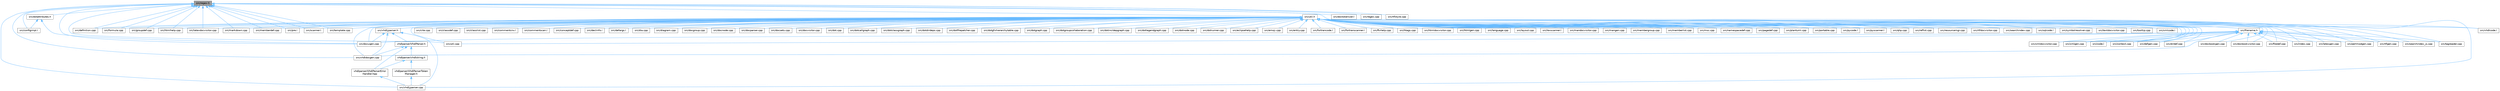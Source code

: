 digraph "src/regex.h"
{
 // INTERACTIVE_SVG=YES
 // LATEX_PDF_SIZE
  bgcolor="transparent";
  edge [fontname=Helvetica,fontsize=10,labelfontname=Helvetica,labelfontsize=10];
  node [fontname=Helvetica,fontsize=10,shape=box,height=0.2,width=0.4];
  Node1 [label="src/regex.h",height=0.2,width=0.4,color="gray40", fillcolor="grey60", style="filled", fontcolor="black",tooltip=" "];
  Node1 -> Node2 [dir="back",color="steelblue1",style="solid"];
  Node2 [label="src/configimpl.l",height=0.2,width=0.4,color="grey40", fillcolor="white", style="filled",URL="$d9/de3/configimpl_8l.html",tooltip=" "];
  Node1 -> Node3 [dir="back",color="steelblue1",style="solid"];
  Node3 [label="src/definition.cpp",height=0.2,width=0.4,color="grey40", fillcolor="white", style="filled",URL="$d3/dea/definition_8cpp.html",tooltip=" "];
  Node1 -> Node4 [dir="back",color="steelblue1",style="solid"];
  Node4 [label="src/doctokenizer.l",height=0.2,width=0.4,color="grey40", fillcolor="white", style="filled",URL="$d1/d39/doctokenizer_8l.html",tooltip=" "];
  Node1 -> Node5 [dir="back",color="steelblue1",style="solid"];
  Node5 [label="src/dotattributes.h",height=0.2,width=0.4,color="grey40", fillcolor="white", style="filled",URL="$d6/dfc/dotattributes_8h.html",tooltip=" "];
  Node5 -> Node2 [dir="back",color="steelblue1",style="solid"];
  Node5 -> Node6 [dir="back",color="steelblue1",style="solid"];
  Node6 [label="src/doxygen.cpp",height=0.2,width=0.4,color="grey40", fillcolor="white", style="filled",URL="$dc/d98/doxygen_8cpp.html",tooltip=" "];
  Node1 -> Node6 [dir="back",color="steelblue1",style="solid"];
  Node1 -> Node7 [dir="back",color="steelblue1",style="solid"];
  Node7 [label="src/formula.cpp",height=0.2,width=0.4,color="grey40", fillcolor="white", style="filled",URL="$d7/d5b/formula_8cpp.html",tooltip=" "];
  Node1 -> Node8 [dir="back",color="steelblue1",style="solid"];
  Node8 [label="src/groupdef.cpp",height=0.2,width=0.4,color="grey40", fillcolor="white", style="filled",URL="$d6/d42/groupdef_8cpp.html",tooltip=" "];
  Node1 -> Node9 [dir="back",color="steelblue1",style="solid"];
  Node9 [label="src/htmlhelp.cpp",height=0.2,width=0.4,color="grey40", fillcolor="white", style="filled",URL="$d3/d4b/htmlhelp_8cpp.html",tooltip=" "];
  Node1 -> Node10 [dir="back",color="steelblue1",style="solid"];
  Node10 [label="src/latexdocvisitor.cpp",height=0.2,width=0.4,color="grey40", fillcolor="white", style="filled",URL="$d1/d4e/latexdocvisitor_8cpp.html",tooltip=" "];
  Node1 -> Node11 [dir="back",color="steelblue1",style="solid"];
  Node11 [label="src/markdown.cpp",height=0.2,width=0.4,color="grey40", fillcolor="white", style="filled",URL="$de/d04/markdown_8cpp.html",tooltip=" "];
  Node1 -> Node12 [dir="back",color="steelblue1",style="solid"];
  Node12 [label="src/memberdef.cpp",height=0.2,width=0.4,color="grey40", fillcolor="white", style="filled",URL="$d0/d72/memberdef_8cpp.html",tooltip=" "];
  Node1 -> Node13 [dir="back",color="steelblue1",style="solid"];
  Node13 [label="src/pre.l",height=0.2,width=0.4,color="grey40", fillcolor="white", style="filled",URL="$d0/da7/pre_8l.html",tooltip=" "];
  Node1 -> Node14 [dir="back",color="steelblue1",style="solid"];
  Node14 [label="src/regex.cpp",height=0.2,width=0.4,color="grey40", fillcolor="white", style="filled",URL="$d6/d85/regex_8cpp.html",tooltip=" "];
  Node1 -> Node15 [dir="back",color="steelblue1",style="solid"];
  Node15 [label="src/rtfstyle.cpp",height=0.2,width=0.4,color="grey40", fillcolor="white", style="filled",URL="$de/d5c/rtfstyle_8cpp.html",tooltip=" "];
  Node1 -> Node16 [dir="back",color="steelblue1",style="solid"];
  Node16 [label="src/scanner.l",height=0.2,width=0.4,color="grey40", fillcolor="white", style="filled",URL="$da/d11/scanner_8l.html",tooltip=" "];
  Node1 -> Node17 [dir="back",color="steelblue1",style="solid"];
  Node17 [label="src/template.cpp",height=0.2,width=0.4,color="grey40", fillcolor="white", style="filled",URL="$df/d54/template_8cpp.html",tooltip=" "];
  Node1 -> Node18 [dir="back",color="steelblue1",style="solid"];
  Node18 [label="src/util.cpp",height=0.2,width=0.4,color="grey40", fillcolor="white", style="filled",URL="$df/d2d/util_8cpp.html",tooltip=" "];
  Node1 -> Node19 [dir="back",color="steelblue1",style="solid"];
  Node19 [label="src/util.h",height=0.2,width=0.4,color="grey40", fillcolor="white", style="filled",URL="$d8/d3c/util_8h.html",tooltip="A bunch of utility functions."];
  Node19 -> Node20 [dir="back",color="steelblue1",style="solid"];
  Node20 [label="src/cite.cpp",height=0.2,width=0.4,color="grey40", fillcolor="white", style="filled",URL="$d5/d0b/cite_8cpp.html",tooltip=" "];
  Node19 -> Node21 [dir="back",color="steelblue1",style="solid"];
  Node21 [label="src/classdef.cpp",height=0.2,width=0.4,color="grey40", fillcolor="white", style="filled",URL="$de/d89/classdef_8cpp.html",tooltip=" "];
  Node19 -> Node22 [dir="back",color="steelblue1",style="solid"];
  Node22 [label="src/classlist.cpp",height=0.2,width=0.4,color="grey40", fillcolor="white", style="filled",URL="$d6/d10/classlist_8cpp.html",tooltip=" "];
  Node19 -> Node23 [dir="back",color="steelblue1",style="solid"];
  Node23 [label="src/code.l",height=0.2,width=0.4,color="grey40", fillcolor="white", style="filled",URL="$da/d1f/code_8l.html",tooltip=" "];
  Node19 -> Node24 [dir="back",color="steelblue1",style="solid"];
  Node24 [label="src/commentcnv.l",height=0.2,width=0.4,color="grey40", fillcolor="white", style="filled",URL="$d0/d47/commentcnv_8l.html",tooltip=" "];
  Node19 -> Node25 [dir="back",color="steelblue1",style="solid"];
  Node25 [label="src/commentscan.l",height=0.2,width=0.4,color="grey40", fillcolor="white", style="filled",URL="$d7/d5f/commentscan_8l.html",tooltip=" "];
  Node19 -> Node26 [dir="back",color="steelblue1",style="solid"];
  Node26 [label="src/conceptdef.cpp",height=0.2,width=0.4,color="grey40", fillcolor="white", style="filled",URL="$d8/d0a/conceptdef_8cpp.html",tooltip=" "];
  Node19 -> Node27 [dir="back",color="steelblue1",style="solid"];
  Node27 [label="src/context.cpp",height=0.2,width=0.4,color="grey40", fillcolor="white", style="filled",URL="$db/d12/context_8cpp.html",tooltip=" "];
  Node19 -> Node28 [dir="back",color="steelblue1",style="solid"];
  Node28 [label="src/declinfo.l",height=0.2,width=0.4,color="grey40", fillcolor="white", style="filled",URL="$d8/d0f/declinfo_8l.html",tooltip=" "];
  Node19 -> Node29 [dir="back",color="steelblue1",style="solid"];
  Node29 [label="src/defargs.l",height=0.2,width=0.4,color="grey40", fillcolor="white", style="filled",URL="$de/df3/defargs_8l.html",tooltip=" "];
  Node19 -> Node30 [dir="back",color="steelblue1",style="solid"];
  Node30 [label="src/defgen.cpp",height=0.2,width=0.4,color="grey40", fillcolor="white", style="filled",URL="$d3/d17/defgen_8cpp.html",tooltip=" "];
  Node19 -> Node3 [dir="back",color="steelblue1",style="solid"];
  Node19 -> Node31 [dir="back",color="steelblue1",style="solid"];
  Node31 [label="src/dia.cpp",height=0.2,width=0.4,color="grey40", fillcolor="white", style="filled",URL="$d1/df5/dia_8cpp.html",tooltip=" "];
  Node19 -> Node32 [dir="back",color="steelblue1",style="solid"];
  Node32 [label="src/diagram.cpp",height=0.2,width=0.4,color="grey40", fillcolor="white", style="filled",URL="$da/d0d/diagram_8cpp.html",tooltip=" "];
  Node19 -> Node33 [dir="back",color="steelblue1",style="solid"];
  Node33 [label="src/dirdef.cpp",height=0.2,width=0.4,color="grey40", fillcolor="white", style="filled",URL="$d8/d52/dirdef_8cpp.html",tooltip=" "];
  Node19 -> Node34 [dir="back",color="steelblue1",style="solid"];
  Node34 [label="src/docbookgen.cpp",height=0.2,width=0.4,color="grey40", fillcolor="white", style="filled",URL="$d8/d29/docbookgen_8cpp.html",tooltip=" "];
  Node19 -> Node35 [dir="back",color="steelblue1",style="solid"];
  Node35 [label="src/docbookvisitor.cpp",height=0.2,width=0.4,color="grey40", fillcolor="white", style="filled",URL="$dc/d05/docbookvisitor_8cpp.html",tooltip=" "];
  Node19 -> Node36 [dir="back",color="steelblue1",style="solid"];
  Node36 [label="src/docgroup.cpp",height=0.2,width=0.4,color="grey40", fillcolor="white", style="filled",URL="$d3/d36/docgroup_8cpp.html",tooltip=" "];
  Node19 -> Node37 [dir="back",color="steelblue1",style="solid"];
  Node37 [label="src/docnode.cpp",height=0.2,width=0.4,color="grey40", fillcolor="white", style="filled",URL="$d0/d2b/docnode_8cpp.html",tooltip=" "];
  Node19 -> Node38 [dir="back",color="steelblue1",style="solid"];
  Node38 [label="src/docparser.cpp",height=0.2,width=0.4,color="grey40", fillcolor="white", style="filled",URL="$da/d17/docparser_8cpp.html",tooltip=" "];
  Node19 -> Node39 [dir="back",color="steelblue1",style="solid"];
  Node39 [label="src/docsets.cpp",height=0.2,width=0.4,color="grey40", fillcolor="white", style="filled",URL="$d7/d8f/docsets_8cpp.html",tooltip=" "];
  Node19 -> Node40 [dir="back",color="steelblue1",style="solid"];
  Node40 [label="src/docvisitor.cpp",height=0.2,width=0.4,color="grey40", fillcolor="white", style="filled",URL="$da/d39/docvisitor_8cpp.html",tooltip=" "];
  Node19 -> Node41 [dir="back",color="steelblue1",style="solid"];
  Node41 [label="src/dot.cpp",height=0.2,width=0.4,color="grey40", fillcolor="white", style="filled",URL="$de/daa/dot_8cpp.html",tooltip=" "];
  Node19 -> Node42 [dir="back",color="steelblue1",style="solid"];
  Node42 [label="src/dotcallgraph.cpp",height=0.2,width=0.4,color="grey40", fillcolor="white", style="filled",URL="$d4/dd5/dotcallgraph_8cpp.html",tooltip=" "];
  Node19 -> Node43 [dir="back",color="steelblue1",style="solid"];
  Node43 [label="src/dotclassgraph.cpp",height=0.2,width=0.4,color="grey40", fillcolor="white", style="filled",URL="$d4/dcd/dotclassgraph_8cpp.html",tooltip=" "];
  Node19 -> Node44 [dir="back",color="steelblue1",style="solid"];
  Node44 [label="src/dotdirdeps.cpp",height=0.2,width=0.4,color="grey40", fillcolor="white", style="filled",URL="$da/d45/dotdirdeps_8cpp.html",tooltip=" "];
  Node19 -> Node45 [dir="back",color="steelblue1",style="solid"];
  Node45 [label="src/dotfilepatcher.cpp",height=0.2,width=0.4,color="grey40", fillcolor="white", style="filled",URL="$d9/d92/dotfilepatcher_8cpp.html",tooltip=" "];
  Node19 -> Node46 [dir="back",color="steelblue1",style="solid"];
  Node46 [label="src/dotgfxhierarchytable.cpp",height=0.2,width=0.4,color="grey40", fillcolor="white", style="filled",URL="$d4/d09/dotgfxhierarchytable_8cpp.html",tooltip=" "];
  Node19 -> Node47 [dir="back",color="steelblue1",style="solid"];
  Node47 [label="src/dotgraph.cpp",height=0.2,width=0.4,color="grey40", fillcolor="white", style="filled",URL="$de/d45/dotgraph_8cpp.html",tooltip=" "];
  Node19 -> Node48 [dir="back",color="steelblue1",style="solid"];
  Node48 [label="src/dotgroupcollaboration.cpp",height=0.2,width=0.4,color="grey40", fillcolor="white", style="filled",URL="$d1/d86/dotgroupcollaboration_8cpp.html",tooltip=" "];
  Node19 -> Node49 [dir="back",color="steelblue1",style="solid"];
  Node49 [label="src/dotincldepgraph.cpp",height=0.2,width=0.4,color="grey40", fillcolor="white", style="filled",URL="$da/d57/dotincldepgraph_8cpp.html",tooltip=" "];
  Node19 -> Node50 [dir="back",color="steelblue1",style="solid"];
  Node50 [label="src/dotlegendgraph.cpp",height=0.2,width=0.4,color="grey40", fillcolor="white", style="filled",URL="$d4/d33/dotlegendgraph_8cpp.html",tooltip=" "];
  Node19 -> Node51 [dir="back",color="steelblue1",style="solid"];
  Node51 [label="src/dotnode.cpp",height=0.2,width=0.4,color="grey40", fillcolor="white", style="filled",URL="$df/d58/dotnode_8cpp.html",tooltip=" "];
  Node19 -> Node52 [dir="back",color="steelblue1",style="solid"];
  Node52 [label="src/dotrunner.cpp",height=0.2,width=0.4,color="grey40", fillcolor="white", style="filled",URL="$d1/dfe/dotrunner_8cpp.html",tooltip=" "];
  Node19 -> Node6 [dir="back",color="steelblue1",style="solid"];
  Node19 -> Node53 [dir="back",color="steelblue1",style="solid"];
  Node53 [label="src/eclipsehelp.cpp",height=0.2,width=0.4,color="grey40", fillcolor="white", style="filled",URL="$d8/d56/eclipsehelp_8cpp.html",tooltip=" "];
  Node19 -> Node54 [dir="back",color="steelblue1",style="solid"];
  Node54 [label="src/emoji.cpp",height=0.2,width=0.4,color="grey40", fillcolor="white", style="filled",URL="$d2/d38/emoji_8cpp.html",tooltip=" "];
  Node19 -> Node55 [dir="back",color="steelblue1",style="solid"];
  Node55 [label="src/entry.cpp",height=0.2,width=0.4,color="grey40", fillcolor="white", style="filled",URL="$d2/dd2/entry_8cpp.html",tooltip=" "];
  Node19 -> Node56 [dir="back",color="steelblue1",style="solid"];
  Node56 [label="src/filedef.cpp",height=0.2,width=0.4,color="grey40", fillcolor="white", style="filled",URL="$d6/ddc/filedef_8cpp.html",tooltip=" "];
  Node19 -> Node57 [dir="back",color="steelblue1",style="solid"];
  Node57 [label="src/filename.h",height=0.2,width=0.4,color="grey40", fillcolor="white", style="filled",URL="$dc/dd6/filename_8h.html",tooltip=" "];
  Node57 -> Node23 [dir="back",color="steelblue1",style="solid"];
  Node57 -> Node27 [dir="back",color="steelblue1",style="solid"];
  Node57 -> Node30 [dir="back",color="steelblue1",style="solid"];
  Node57 -> Node33 [dir="back",color="steelblue1",style="solid"];
  Node57 -> Node34 [dir="back",color="steelblue1",style="solid"];
  Node57 -> Node35 [dir="back",color="steelblue1",style="solid"];
  Node57 -> Node6 [dir="back",color="steelblue1",style="solid"];
  Node57 -> Node56 [dir="back",color="steelblue1",style="solid"];
  Node57 -> Node58 [dir="back",color="steelblue1",style="solid"];
  Node58 [label="src/index.cpp",height=0.2,width=0.4,color="grey40", fillcolor="white", style="filled",URL="$db/d14/index_8cpp.html",tooltip="This file contains functions for the various index pages."];
  Node57 -> Node59 [dir="back",color="steelblue1",style="solid"];
  Node59 [label="src/latexgen.cpp",height=0.2,width=0.4,color="grey40", fillcolor="white", style="filled",URL="$d4/d42/latexgen_8cpp.html",tooltip=" "];
  Node57 -> Node60 [dir="back",color="steelblue1",style="solid"];
  Node60 [label="src/perlmodgen.cpp",height=0.2,width=0.4,color="grey40", fillcolor="white", style="filled",URL="$de/dd0/perlmodgen_8cpp.html",tooltip=" "];
  Node57 -> Node61 [dir="back",color="steelblue1",style="solid"];
  Node61 [label="src/rtfgen.cpp",height=0.2,width=0.4,color="grey40", fillcolor="white", style="filled",URL="$d0/d9c/rtfgen_8cpp.html",tooltip=" "];
  Node57 -> Node62 [dir="back",color="steelblue1",style="solid"];
  Node62 [label="src/searchindex_js.cpp",height=0.2,width=0.4,color="grey40", fillcolor="white", style="filled",URL="$d9/d2f/searchindex__js_8cpp.html",tooltip=" "];
  Node57 -> Node63 [dir="back",color="steelblue1",style="solid"];
  Node63 [label="src/tagreader.cpp",height=0.2,width=0.4,color="grey40", fillcolor="white", style="filled",URL="$d4/d7b/tagreader_8cpp.html",tooltip=" "];
  Node57 -> Node18 [dir="back",color="steelblue1",style="solid"];
  Node57 -> Node64 [dir="back",color="steelblue1",style="solid"];
  Node64 [label="src/vhdldocgen.cpp",height=0.2,width=0.4,color="grey40", fillcolor="white", style="filled",URL="$de/dea/vhdldocgen_8cpp.html",tooltip=" "];
  Node57 -> Node65 [dir="back",color="steelblue1",style="solid"];
  Node65 [label="src/xmldocvisitor.cpp",height=0.2,width=0.4,color="grey40", fillcolor="white", style="filled",URL="$dd/db6/xmldocvisitor_8cpp.html",tooltip=" "];
  Node57 -> Node66 [dir="back",color="steelblue1",style="solid"];
  Node66 [label="src/xmlgen.cpp",height=0.2,width=0.4,color="grey40", fillcolor="white", style="filled",URL="$d0/dc3/xmlgen_8cpp.html",tooltip=" "];
  Node19 -> Node7 [dir="back",color="steelblue1",style="solid"];
  Node19 -> Node67 [dir="back",color="steelblue1",style="solid"];
  Node67 [label="src/fortrancode.l",height=0.2,width=0.4,color="grey40", fillcolor="white", style="filled",URL="$d9/d5b/fortrancode_8l.html",tooltip=" "];
  Node19 -> Node68 [dir="back",color="steelblue1",style="solid"];
  Node68 [label="src/fortranscanner.l",height=0.2,width=0.4,color="grey40", fillcolor="white", style="filled",URL="$dd/d00/fortranscanner_8l.html",tooltip=" "];
  Node19 -> Node69 [dir="back",color="steelblue1",style="solid"];
  Node69 [label="src/ftvhelp.cpp",height=0.2,width=0.4,color="grey40", fillcolor="white", style="filled",URL="$db/d41/ftvhelp_8cpp.html",tooltip=" "];
  Node19 -> Node8 [dir="back",color="steelblue1",style="solid"];
  Node19 -> Node70 [dir="back",color="steelblue1",style="solid"];
  Node70 [label="src/htags.cpp",height=0.2,width=0.4,color="grey40", fillcolor="white", style="filled",URL="$d9/db7/htags_8cpp.html",tooltip=" "];
  Node19 -> Node71 [dir="back",color="steelblue1",style="solid"];
  Node71 [label="src/htmldocvisitor.cpp",height=0.2,width=0.4,color="grey40", fillcolor="white", style="filled",URL="$da/db0/htmldocvisitor_8cpp.html",tooltip=" "];
  Node19 -> Node72 [dir="back",color="steelblue1",style="solid"];
  Node72 [label="src/htmlgen.cpp",height=0.2,width=0.4,color="grey40", fillcolor="white", style="filled",URL="$d8/d6e/htmlgen_8cpp.html",tooltip=" "];
  Node19 -> Node9 [dir="back",color="steelblue1",style="solid"];
  Node19 -> Node58 [dir="back",color="steelblue1",style="solid"];
  Node19 -> Node73 [dir="back",color="steelblue1",style="solid"];
  Node73 [label="src/language.cpp",height=0.2,width=0.4,color="grey40", fillcolor="white", style="filled",URL="$d2/d48/language_8cpp.html",tooltip=" "];
  Node19 -> Node10 [dir="back",color="steelblue1",style="solid"];
  Node19 -> Node59 [dir="back",color="steelblue1",style="solid"];
  Node19 -> Node74 [dir="back",color="steelblue1",style="solid"];
  Node74 [label="src/layout.cpp",height=0.2,width=0.4,color="grey40", fillcolor="white", style="filled",URL="$db/d16/layout_8cpp.html",tooltip=" "];
  Node19 -> Node75 [dir="back",color="steelblue1",style="solid"];
  Node75 [label="src/lexscanner.l",height=0.2,width=0.4,color="grey40", fillcolor="white", style="filled",URL="$d4/d7d/lexscanner_8l.html",tooltip=" "];
  Node19 -> Node76 [dir="back",color="steelblue1",style="solid"];
  Node76 [label="src/mandocvisitor.cpp",height=0.2,width=0.4,color="grey40", fillcolor="white", style="filled",URL="$d8/dde/mandocvisitor_8cpp.html",tooltip=" "];
  Node19 -> Node77 [dir="back",color="steelblue1",style="solid"];
  Node77 [label="src/mangen.cpp",height=0.2,width=0.4,color="grey40", fillcolor="white", style="filled",URL="$d7/de7/mangen_8cpp.html",tooltip=" "];
  Node19 -> Node11 [dir="back",color="steelblue1",style="solid"];
  Node19 -> Node12 [dir="back",color="steelblue1",style="solid"];
  Node19 -> Node78 [dir="back",color="steelblue1",style="solid"];
  Node78 [label="src/membergroup.cpp",height=0.2,width=0.4,color="grey40", fillcolor="white", style="filled",URL="$d6/d18/membergroup_8cpp.html",tooltip=" "];
  Node19 -> Node79 [dir="back",color="steelblue1",style="solid"];
  Node79 [label="src/memberlist.cpp",height=0.2,width=0.4,color="grey40", fillcolor="white", style="filled",URL="$d0/d14/memberlist_8cpp.html",tooltip=" "];
  Node19 -> Node80 [dir="back",color="steelblue1",style="solid"];
  Node80 [label="src/msc.cpp",height=0.2,width=0.4,color="grey40", fillcolor="white", style="filled",URL="$db/d33/msc_8cpp.html",tooltip=" "];
  Node19 -> Node81 [dir="back",color="steelblue1",style="solid"];
  Node81 [label="src/namespacedef.cpp",height=0.2,width=0.4,color="grey40", fillcolor="white", style="filled",URL="$d7/d1c/namespacedef_8cpp.html",tooltip=" "];
  Node19 -> Node82 [dir="back",color="steelblue1",style="solid"];
  Node82 [label="src/pagedef.cpp",height=0.2,width=0.4,color="grey40", fillcolor="white", style="filled",URL="$d9/db4/pagedef_8cpp.html",tooltip=" "];
  Node19 -> Node60 [dir="back",color="steelblue1",style="solid"];
  Node19 -> Node83 [dir="back",color="steelblue1",style="solid"];
  Node83 [label="src/plantuml.cpp",height=0.2,width=0.4,color="grey40", fillcolor="white", style="filled",URL="$d7/d5b/plantuml_8cpp.html",tooltip=" "];
  Node19 -> Node84 [dir="back",color="steelblue1",style="solid"];
  Node84 [label="src/portable.cpp",height=0.2,width=0.4,color="grey40", fillcolor="white", style="filled",URL="$d0/d1c/portable_8cpp.html",tooltip=" "];
  Node19 -> Node13 [dir="back",color="steelblue1",style="solid"];
  Node19 -> Node85 [dir="back",color="steelblue1",style="solid"];
  Node85 [label="src/pycode.l",height=0.2,width=0.4,color="grey40", fillcolor="white", style="filled",URL="$d3/ded/pycode_8l.html",tooltip=" "];
  Node19 -> Node86 [dir="back",color="steelblue1",style="solid"];
  Node86 [label="src/pyscanner.l",height=0.2,width=0.4,color="grey40", fillcolor="white", style="filled",URL="$de/d2b/pyscanner_8l.html",tooltip=" "];
  Node19 -> Node87 [dir="back",color="steelblue1",style="solid"];
  Node87 [label="src/qhp.cpp",height=0.2,width=0.4,color="grey40", fillcolor="white", style="filled",URL="$d9/d45/qhp_8cpp.html",tooltip=" "];
  Node19 -> Node88 [dir="back",color="steelblue1",style="solid"];
  Node88 [label="src/reflist.cpp",height=0.2,width=0.4,color="grey40", fillcolor="white", style="filled",URL="$d4/d09/reflist_8cpp.html",tooltip=" "];
  Node19 -> Node89 [dir="back",color="steelblue1",style="solid"];
  Node89 [label="src/resourcemgr.cpp",height=0.2,width=0.4,color="grey40", fillcolor="white", style="filled",URL="$d6/dde/resourcemgr_8cpp.html",tooltip=" "];
  Node19 -> Node90 [dir="back",color="steelblue1",style="solid"];
  Node90 [label="src/rtfdocvisitor.cpp",height=0.2,width=0.4,color="grey40", fillcolor="white", style="filled",URL="$de/d9a/rtfdocvisitor_8cpp.html",tooltip=" "];
  Node19 -> Node61 [dir="back",color="steelblue1",style="solid"];
  Node19 -> Node16 [dir="back",color="steelblue1",style="solid"];
  Node19 -> Node91 [dir="back",color="steelblue1",style="solid"];
  Node91 [label="src/searchindex.cpp",height=0.2,width=0.4,color="grey40", fillcolor="white", style="filled",URL="$d7/d79/searchindex_8cpp.html",tooltip=" "];
  Node19 -> Node62 [dir="back",color="steelblue1",style="solid"];
  Node19 -> Node92 [dir="back",color="steelblue1",style="solid"];
  Node92 [label="src/sqlcode.l",height=0.2,width=0.4,color="grey40", fillcolor="white", style="filled",URL="$d2/dda/sqlcode_8l.html",tooltip=" "];
  Node19 -> Node93 [dir="back",color="steelblue1",style="solid"];
  Node93 [label="src/symbolresolver.cpp",height=0.2,width=0.4,color="grey40", fillcolor="white", style="filled",URL="$d2/d99/symbolresolver_8cpp.html",tooltip=" "];
  Node19 -> Node63 [dir="back",color="steelblue1",style="solid"];
  Node19 -> Node17 [dir="back",color="steelblue1",style="solid"];
  Node19 -> Node94 [dir="back",color="steelblue1",style="solid"];
  Node94 [label="src/textdocvisitor.cpp",height=0.2,width=0.4,color="grey40", fillcolor="white", style="filled",URL="$d3/da6/textdocvisitor_8cpp.html",tooltip=" "];
  Node19 -> Node95 [dir="back",color="steelblue1",style="solid"];
  Node95 [label="src/tooltip.cpp",height=0.2,width=0.4,color="grey40", fillcolor="white", style="filled",URL="$d7/d56/tooltip_8cpp.html",tooltip=" "];
  Node19 -> Node18 [dir="back",color="steelblue1",style="solid"];
  Node19 -> Node96 [dir="back",color="steelblue1",style="solid"];
  Node96 [label="src/vhdlcode.l",height=0.2,width=0.4,color="grey40", fillcolor="white", style="filled",URL="$d5/d6a/vhdlcode_8l.html",tooltip=" "];
  Node19 -> Node64 [dir="back",color="steelblue1",style="solid"];
  Node19 -> Node97 [dir="back",color="steelblue1",style="solid"];
  Node97 [label="src/vhdljjparser.cpp",height=0.2,width=0.4,color="grey40", fillcolor="white", style="filled",URL="$d1/d86/vhdljjparser_8cpp.html",tooltip=" "];
  Node19 -> Node98 [dir="back",color="steelblue1",style="solid"];
  Node98 [label="src/vhdljjparser.h",height=0.2,width=0.4,color="grey40", fillcolor="white", style="filled",URL="$d2/d55/vhdljjparser_8h.html",tooltip=" "];
  Node98 -> Node6 [dir="back",color="steelblue1",style="solid"];
  Node98 -> Node64 [dir="back",color="steelblue1",style="solid"];
  Node98 -> Node97 [dir="back",color="steelblue1",style="solid"];
  Node98 -> Node99 [dir="back",color="steelblue1",style="solid"];
  Node99 [label="vhdlparser/VhdlParser.h",height=0.2,width=0.4,color="grey40", fillcolor="white", style="filled",URL="$d5/df9/_vhdl_parser_8h.html",tooltip=" "];
  Node99 -> Node64 [dir="back",color="steelblue1",style="solid"];
  Node99 -> Node100 [dir="back",color="steelblue1",style="solid"];
  Node100 [label="vhdlparser/VhdlParserError\lHandler.hpp",height=0.2,width=0.4,color="grey40", fillcolor="white", style="filled",URL="$d2/dc3/_vhdl_parser_error_handler_8hpp.html",tooltip=" "];
  Node100 -> Node97 [dir="back",color="steelblue1",style="solid"];
  Node99 -> Node101 [dir="back",color="steelblue1",style="solid"];
  Node101 [label="vhdlparser/vhdlstring.h",height=0.2,width=0.4,color="grey40", fillcolor="white", style="filled",URL="$d9/d48/vhdlstring_8h.html",tooltip=" "];
  Node101 -> Node100 [dir="back",color="steelblue1",style="solid"];
  Node101 -> Node102 [dir="back",color="steelblue1",style="solid"];
  Node102 [label="vhdlparser/VhdlParserToken\lManager.h",height=0.2,width=0.4,color="grey40", fillcolor="white", style="filled",URL="$d7/dad/_vhdl_parser_token_manager_8h.html",tooltip=" "];
  Node102 -> Node97 [dir="back",color="steelblue1",style="solid"];
  Node19 -> Node103 [dir="back",color="steelblue1",style="solid"];
  Node103 [label="src/xmlcode.l",height=0.2,width=0.4,color="grey40", fillcolor="white", style="filled",URL="$dc/dc1/xmlcode_8l.html",tooltip=" "];
  Node19 -> Node65 [dir="back",color="steelblue1",style="solid"];
  Node19 -> Node66 [dir="back",color="steelblue1",style="solid"];
  Node1 -> Node96 [dir="back",color="steelblue1",style="solid"];
  Node1 -> Node64 [dir="back",color="steelblue1",style="solid"];
  Node1 -> Node97 [dir="back",color="steelblue1",style="solid"];
}
